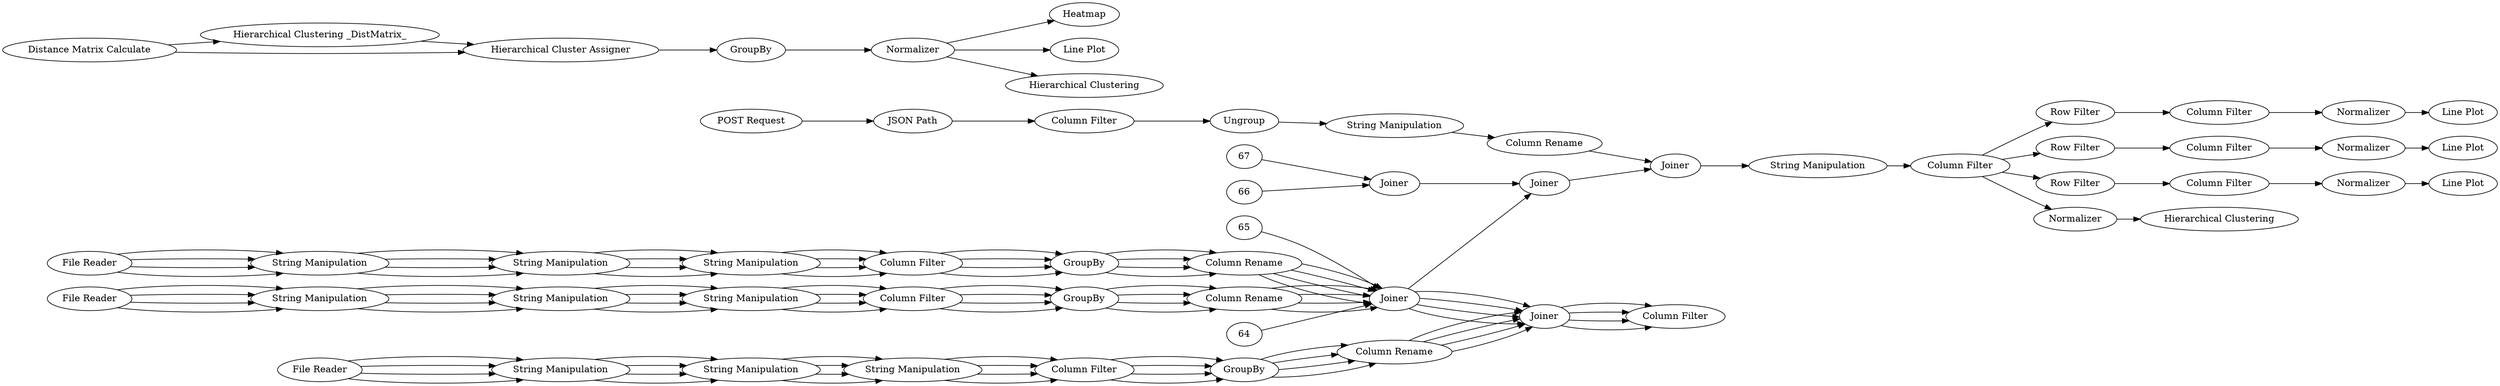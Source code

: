 digraph {
	1 [label="POST Request"]
	2 [label="JSON Path"]
	4 [label="Column Filter"]
	5 [label=Ungroup]
	6 [label="String Manipulation"]
	59 [label=Joiner]
	7 [label="File Reader"]
	9 [label="File Reader"]
	10 [label="File Reader"]
	35 [label="String Manipulation"]
	36 [label="String Manipulation"]
	37 [label="String Manipulation"]
	38 [label="Column Filter"]
	41 [label=GroupBy]
	42 [label="Column Rename"]
	43 [label="String Manipulation"]
	44 [label=GroupBy]
	45 [label="Column Filter"]
	46 [label="String Manipulation"]
	47 [label="Column Rename"]
	48 [label="String Manipulation"]
	51 [label="Column Rename"]
	53 [label="String Manipulation"]
	54 [label=GroupBy]
	55 [label="Column Filter"]
	56 [label="String Manipulation"]
	57 [label="String Manipulation"]
	59 [label=Joiner]
	60 [label=Joiner]
	62 [label="Column Filter"]
	7 [label="File Reader"]
	9 [label="File Reader"]
	10 [label="File Reader"]
	35 [label="String Manipulation"]
	36 [label="String Manipulation"]
	37 [label="String Manipulation"]
	38 [label="Column Filter"]
	41 [label=GroupBy]
	42 [label="Column Rename"]
	43 [label="String Manipulation"]
	44 [label=GroupBy]
	45 [label="Column Filter"]
	46 [label="String Manipulation"]
	47 [label="Column Rename"]
	48 [label="String Manipulation"]
	51 [label="Column Rename"]
	53 [label="String Manipulation"]
	54 [label=GroupBy]
	55 [label="Column Filter"]
	56 [label="String Manipulation"]
	57 [label="String Manipulation"]
	59 [label=Joiner]
	60 [label=Joiner]
	62 [label="Column Filter"]
	7 [label="File Reader"]
	9 [label="File Reader"]
	10 [label="File Reader"]
	35 [label="String Manipulation"]
	36 [label="String Manipulation"]
	37 [label="String Manipulation"]
	38 [label="Column Filter"]
	41 [label=GroupBy]
	42 [label="Column Rename"]
	43 [label="String Manipulation"]
	44 [label=GroupBy]
	45 [label="Column Filter"]
	46 [label="String Manipulation"]
	47 [label="Column Rename"]
	48 [label="String Manipulation"]
	51 [label="Column Rename"]
	53 [label="String Manipulation"]
	54 [label=GroupBy]
	55 [label="Column Filter"]
	56 [label="String Manipulation"]
	57 [label="String Manipulation"]
	59 [label=Joiner]
	60 [label=Joiner]
	62 [label="Column Filter"]
	7 [label="File Reader"]
	9 [label="File Reader"]
	10 [label="File Reader"]
	35 [label="String Manipulation"]
	36 [label="String Manipulation"]
	37 [label="String Manipulation"]
	38 [label="Column Filter"]
	41 [label=GroupBy]
	42 [label="Column Rename"]
	43 [label="String Manipulation"]
	44 [label=GroupBy]
	45 [label="Column Filter"]
	46 [label="String Manipulation"]
	47 [label="Column Rename"]
	48 [label="String Manipulation"]
	51 [label="Column Rename"]
	53 [label="String Manipulation"]
	54 [label=GroupBy]
	55 [label="Column Filter"]
	56 [label="String Manipulation"]
	57 [label="String Manipulation"]
	59 [label=Joiner]
	60 [label=Joiner]
	62 [label="Column Filter"]
	68 [label=Joiner]
	69 [label=Joiner]
	70 [label=Joiner]
	73 [label="Row Filter"]
	74 [label=Normalizer]
	77 [label="Line Plot"]
	80 [label="Column Filter"]
	81 [label=Normalizer]
	82 [label="Row Filter"]
	83 [label="Line Plot"]
	84 [label=Normalizer]
	85 [label="Row Filter"]
	86 [label="Line Plot"]
	88 [label="Column Rename"]
	89 [label="String Manipulation"]
	104 [label="Column Filter"]
	105 [label="Column Filter"]
	106 [label="Column Filter"]
	108 [label=Normalizer]
	114 [label=Heatmap]
	115 [label="Line Plot"]
	116 [label="Hierarchical Clustering"]
	107 [label="Hierarchical Clustering"]
	109 [label="Distance Matrix Calculate"]
	110 [label="Hierarchical Clustering _DistMatrix_"]
	111 [label="Hierarchical Cluster Assigner"]
	112 [label=GroupBy]
	113 [label=Normalizer]
	7 -> 48
	9 -> 57
	10 -> 35
	35 -> 36
	36 -> 37
	37 -> 38
	38 -> 41
	41 -> 42
	42 -> 59
	43 -> 46
	44 -> 47
	45 -> 44
	46 -> 45
	47 -> 59
	48 -> 43
	51 -> 60
	53 -> 56
	54 -> 51
	55 -> 54
	56 -> 55
	57 -> 53
	59 -> 60
	60 -> 62
	7 -> 48
	9 -> 57
	10 -> 35
	35 -> 36
	36 -> 37
	37 -> 38
	38 -> 41
	41 -> 42
	42 -> 59
	43 -> 46
	44 -> 47
	45 -> 44
	46 -> 45
	47 -> 59
	48 -> 43
	51 -> 60
	53 -> 56
	54 -> 51
	55 -> 54
	56 -> 55
	57 -> 53
	59 -> 60
	60 -> 62
	7 -> 48
	9 -> 57
	10 -> 35
	35 -> 36
	36 -> 37
	37 -> 38
	38 -> 41
	41 -> 42
	42 -> 59
	43 -> 46
	44 -> 47
	45 -> 44
	46 -> 45
	47 -> 59
	48 -> 43
	51 -> 60
	53 -> 56
	54 -> 51
	55 -> 54
	56 -> 55
	57 -> 53
	59 -> 60
	60 -> 62
	7 -> 48
	9 -> 57
	10 -> 35
	35 -> 36
	36 -> 37
	37 -> 38
	38 -> 41
	41 -> 42
	42 -> 59
	43 -> 46
	44 -> 47
	45 -> 44
	46 -> 45
	47 -> 59
	48 -> 43
	51 -> 60
	53 -> 56
	54 -> 51
	55 -> 54
	56 -> 55
	57 -> 53
	59 -> 60
	60 -> 62
	109 -> 111
	109 -> 110
	110 -> 111
	111 -> 112
	112 -> 113
	1 -> 2
	2 -> 4
	4 -> 5
	5 -> 6
	6 -> 88
	59 -> 69
	64 -> 59
	65 -> 59
	66 -> 68
	67 -> 68
	68 -> 69
	69 -> 70
	70 -> 89
	73 -> 104
	74 -> 77
	80 -> 82
	80 -> 85
	80 -> 73
	80 -> 108
	81 -> 83
	82 -> 105
	84 -> 86
	85 -> 106
	88 -> 70
	89 -> 80
	104 -> 74
	105 -> 81
	106 -> 84
	108 -> 107
	113 -> 115
	113 -> 114
	113 -> 116
	rankdir=LR
}
